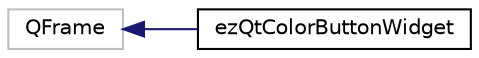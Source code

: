 digraph "Graphical Class Hierarchy"
{
 // LATEX_PDF_SIZE
  edge [fontname="Helvetica",fontsize="10",labelfontname="Helvetica",labelfontsize="10"];
  node [fontname="Helvetica",fontsize="10",shape=record];
  rankdir="LR";
  Node3970 [label="QFrame",height=0.2,width=0.4,color="grey75", fillcolor="white", style="filled",tooltip=" "];
  Node3970 -> Node0 [dir="back",color="midnightblue",fontsize="10",style="solid",fontname="Helvetica"];
  Node0 [label="ezQtColorButtonWidget",height=0.2,width=0.4,color="black", fillcolor="white", style="filled",URL="$d3/d00/classez_qt_color_button_widget.htm",tooltip="*** COLOR ***"];
}
